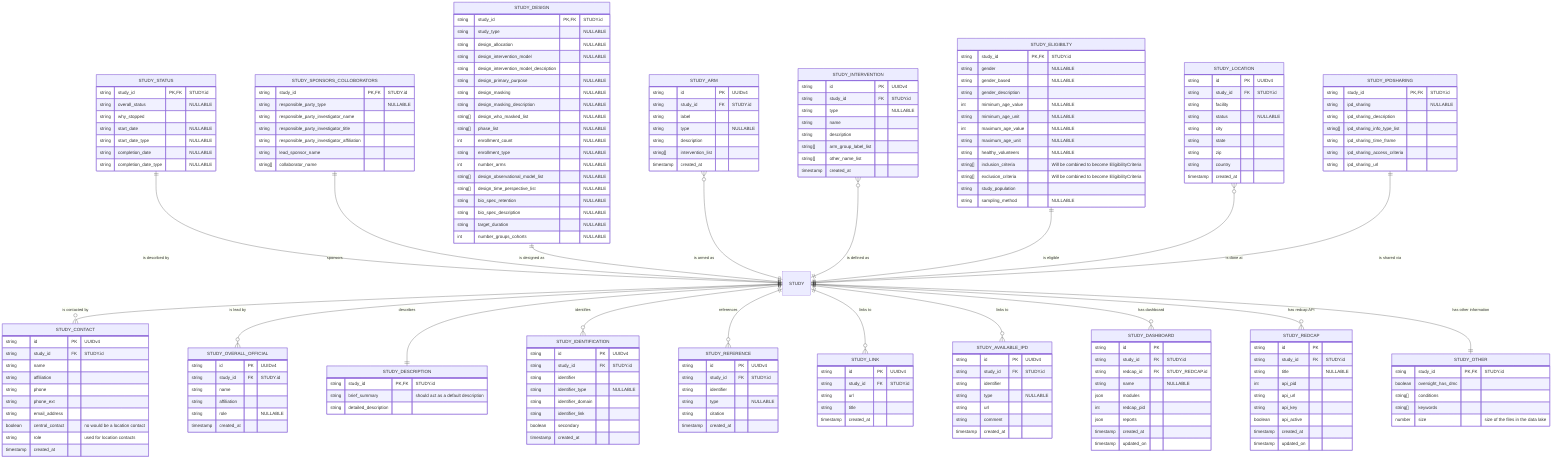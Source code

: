 erDiagram
    STUDY_IDENTIFICATION {
        string id PK "UUIDv4"
        string study_id FK "STUDY.id"
        string identifier
        string identifier_type "NULLABLE"
        string identifier_domain
        string identifier_link
        boolean secondary
        timestamp created_at
    }

    STUDY_DESCRIPTION {
        string study_id PK,FK "STUDY.id"
        string brief_summary "should act as a default description"
        string detailed_description
    }

    STUDY_STATUS {
        string study_id PK,FK "STUDY.id"
        string overall_status "NULLABLE"
        string why_stopped
        string start_date "NULLABLE"
        string start_date_type "NULLABLE"
        string completion_date "NULLABLE"
        string completion_date_type "NULLABLE"
    }

    STUDY_SPONSORS_COLLOBORATORS {
        string study_id PK,FK "STUDY.id"
        string responsible_party_type "NULLABLE"
        string responsible_party_investigator_name
        string responsible_party_investigator_title
        string responsible_party_investigator_affiliation
        string lead_sponsor_name
        string[] collaborator_name
    }

    STUDY_DESIGN {
        string study_id PK,FK "STUDY.id"
        string study_type "NULLABLE"
        string design_allocation "NULLABLE"
        string design_intervention_model "NULLABLE"
        string design_intervention_model_description
        string design_primary_purpose "NULLABLE"
        string design_masking "NULLABLE"
        string design_masking_description "NULLABLE"
        string[] design_who_masked_list "NULLABLE"
        string[] phase_list "NULLABLE"
        int enrollment_count "NULLABLE"
        string enrollment_type "NULLABLE"
        int number_arms "NULLABLE"
        string[] design_observational_model_list "NULLABLE"
        string[] design_time_perspective_list "NULLABLE"
        string bio_spec_retention "NULLABLE"
        string bio_spec_description "NULLABLE"
        string target_duration "NULLABLE"
        int number_groups_cohorts "NULLABLE"
    }

    STUDY_ARM {
        string id PK "UUIDv4"
        string study_id FK "STUDY.id"
        string label
        string type "NULLABLE"
        string description
        string[] intervention_list
        timestamp created_at
    }

    STUDY_INTERVENTION {
        string id PK "UUIDv4"
        string study_id FK "STUDY.id"
        string type "NULLABLE"
        string name
        string description
        string[] arm_group_label_list
        string[] other_name_list
        timestamp created_at
    }

    STUDY_ELIGIBILTY {
        string study_id PK,FK "STUDY.id"
        string gender "NULLABLE"
        string gender_based "NULLABLE"
        string gender_description
        int miminum_age_value "NULLABLE"
        string miminum_age_unit "NULLABLE"
        int maximum_age_value "NULLABLE"
        string maximum_age_unit "NULLABLE"
        string healthy_volunteers "NULLABLE"
        string[] inclusion_criteria "Will be combined to become EligibilityCriteria" 
        string[] exclusion_criteria "Will be combined to become EligibilityCriteria"
        string study_population
        string sampling_method "NULLABLE"
    }

    STUDY_CONTACT {
        string id PK "UUIDv4"
        string study_id FK "STUDY.id"
        string name
        string affiliation
        string phone
        string phone_ext
        string email_address
        boolean central_contact "no would be a location contact"
        string role "used for location contacts"
        timestamp created_at
    }

    STUDY_OVERALL_OFFICIAL {
        string id PK "UUIDv4"
        string study_id FK "STUDY.id"
        string name
        string affiliation
        string role "NULLABLE"
        timestamp created_at
    }

    STUDY_LOCATION {
        string id PK "UUIDv4"
        string study_id FK "STUDY.id"
        string facility
        string status "NULLABLE"
        string city
        string state
        string zip
        string country
        timestamp created_at
    }

    STUDY_IPDSHARING {
        string study_id PK,FK "STUDY.id"
        string ipd_sharing "NULLABLE"
        string ipd_sharing_description
        string[] ipd_sharing_info_type_list
        string ipd_sharing_time_frame
        string ipd_sharing_access_criteria
        string ipd_sharing_url
    }

    STUDY_REFERENCE {
        string id PK "UUIDv4"
        string study_id FK "STUDY.id"
        string identifier 
        string type "NULLABLE"
        string citation
        timestamp created_at
    }

    STUDY_LINK {
        string id PK "UUIDv4"
        string study_id FK "STUDY.id"
        string url
        string title
        timestamp created_at
    }

    STUDY_AVAILABLE_IPD {
        string id PK "UUIDv4"
        string study_id FK "STUDY.id"
        string identifier
        string type "NULLABLE"
        string url
        string comment
        timestamp created_at
    }

    STUDY_OTHER {
        string study_id PK,FK "STUDY.id"
        boolean oversight_has_dmc 
        string[] conditions
        string[] keywords
        number size "size of the files in the data lake"
    }

    STUDY_DASHBOARD {
        string id PK
        string study_id FK "STUDY.id"
        string redcap_id FK "STUDY_REDCAP.id"
        string name "NULLABLE"
        json modules
        int redcap_pid
        json reports
        timestamp created_at
        timestamp updated_on
    }

    STUDY_REDCAP {
        string id PK
        string study_id FK "STUDY.id"
        string title "NULLABLE"
        int api_pid
        string api_url
        string api_key
        boolean api_active
        timestamp created_at
        timestamp updated_on
    }

    
    STUDY_STATUS ||--|| STUDY : "is described by"
    STUDY_SPONSORS_COLLOBORATORS ||--|| STUDY : "sponsors"
    STUDY_DESIGN ||--|| STUDY : "is designed as"
    STUDY_ARM }o--|| STUDY : "is armed as"
    STUDY_INTERVENTION }o--|| STUDY : "is defined as"
    STUDY_ELIGIBILTY ||--|| STUDY : "is eligible"
    STUDY_LOCATION }o--|| STUDY : "is done at"
    STUDY_IPDSHARING ||--|| STUDY : "is shared via"


    STUDY ||--o{ STUDY_CONTACT : "is contacted by"
    STUDY ||--o{ STUDY_OVERALL_OFFICIAL : "is lead by"

    STUDY ||--|| STUDY_DESCRIPTION : "describes"

    STUDY ||--o{ STUDY_IDENTIFICATION : "identifies"
     
    STUDY ||--o{ STUDY_REFERENCE : "references"
    STUDY ||--o{ STUDY_LINK : "links to"
    STUDY ||--o{ STUDY_AVAILABLE_IPD : "links to"

    STUDY ||--o{ STUDY_DASHBOARD : "has dashboard"
    STUDY ||--o{ STUDY_REDCAP : "has redcap API"

    STUDY ||--|| STUDY_OTHER : "has other information"